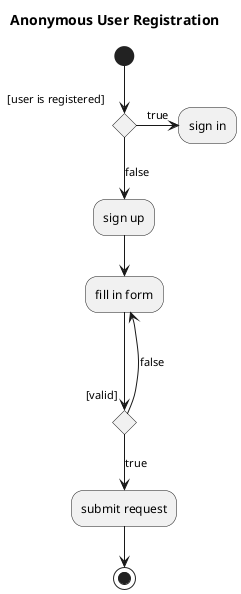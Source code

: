 @startuml
title
Anonymous User Registration
end title
(*) --> if "[user is registered]" then
  -->[false] "sign up"
  --> "fill in form"
  if "[valid]" then
	--> [true] "submit request"
  else
    --->[false] "fill in form"
  endif
  else
  ->[true] "sign in"
endif
"submit request" --> (*)
@enduml
======================================
@startuml
title
Request Activity
endtitle
(*) --> "browse activities"
--> === f1 ===
--> "search particular activity"
=== f1 === --> "select activity"
"search particular activity" -> "select activity"
"select activity" --> "request activity"

If "[logged in]" then
--> [true] "update database"

else
-> [false] "sign in"

If "[success]" then
--> [true] "update database"
else
--> [false] (*2)
"update database" --> (*3)
Endif

Endif
@enduml
======================================
@startuml
title
Sign In
end title

(*)  --> "input"
"input" --> "find user"

If "[found]" then
--> [true] "check password"

If "[correct]" then
--> [true] "check status"
If "[not blocked]" then
--> [false] "show error"
else
--> [true] (*2)
Endif

else
--> [false] "show error"
Endif

else
---> [false] "show error"

If "" then
--> [cancel] (*3)
else
--> [try agian] "input"
Endif

Endif
@enduml
======================================
@startuml
title
Accept/Reject Registration Request
end title
(*)  --> "recieve registration request"
"recieve registration request" --> "view registration requests"

If "[request exists]" then
--> [true] "choose request"

If "" then
--> "accept request"
"accept request" --> "add user to database"
"add user to database" --> (*3)

else
-> "reject request"
"reject request" -> "remove user from database"
"remove user from database" -> (*2)
Endif

else
-> [false] "show message"
"show message" -> (*1)

Endif
@enduml
=====================================
@startuml
title
Generate Report
endtitle
start
:select generate report;
:choose type;
:submit;
:fetch data from database;
:generate report;
stop
@enduml
====================================
@startuml
title
Block/Delete User
endtitle
(*)  --> "view users"
"view users" --> "select user"

If "" then
-left-> "block user"
"block user" --> "select duration"
"select duration" --> "update database"
"update database" --> (*1)

else
-> "delete user"
"delete user" --> "remove from database"
"remove from database" --> (*2)

Endif
@enduml
====================================
@startuml
title
Accept/Reject Activity Request
end title
(*)  --> "recieve activity request"
"recieve activity request" --> "view activity requests"

If "[request exists]" then
--> [true] "choose request"

If "" then
--> "accept request"
"accept request" --> "add activity to database"
"add activity to database" --> (*3)

else
-> "reject request"
"reject request" -> "remove activity from database"
"remove activity from database" -> (*2)
Endif

else
-> [false] "show message"
"show message" -> (*1)

Endif
@enduml
===================================
@startuml
title
Accept/Reject Participation Request
end title
(*)  --> "recieve participation request"
"recieve participation request" --> "view participation requests"

If "[request exists]" then
--> [true] "choose request"

If "" then
--> "accept request"
"accept request" --> "add user to activity database"
"add user to activity database" --> (*3)

else
-> "reject request"
"reject request" -> "remove user from activity database"
"remove user from activity database" -> (*2)
Endif

else
-> [false] "show message"
"show message" -> (*1)

Endif
@enduml
